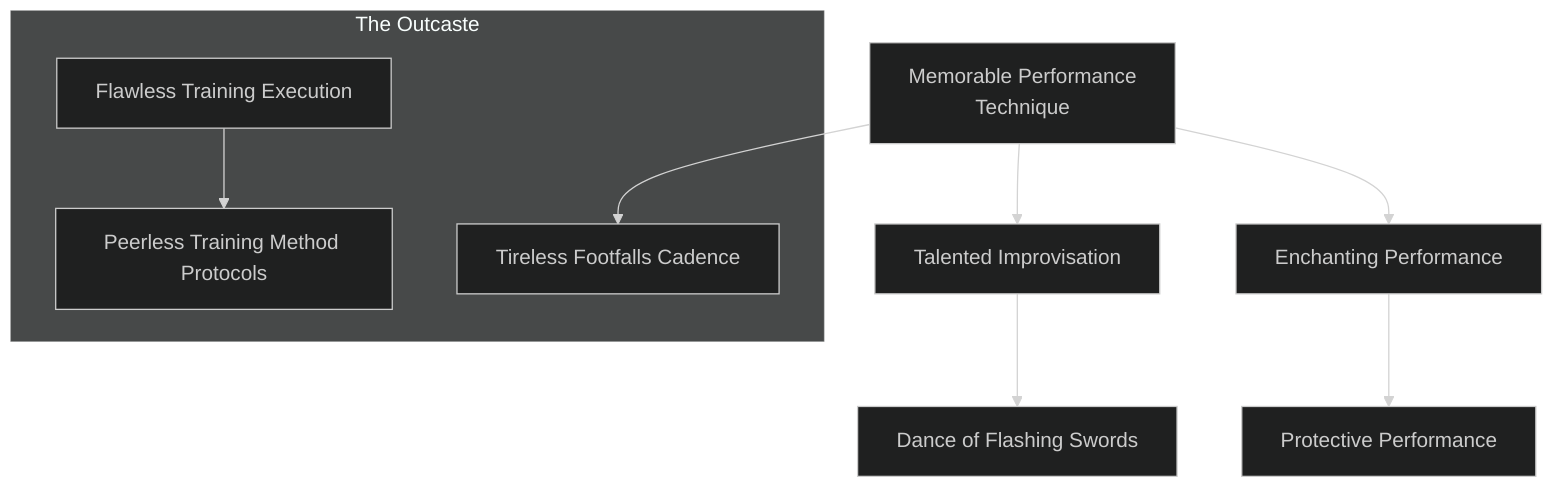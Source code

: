 ---
config:
  theme: dark
---
flowchart TD

    memorable_performance_technique[Memorable Performance<br>Technique]
    click memorable_performance_technique callback "
        Memorable Performance Technique<br>
        <br>
        Cost: 1 mote per two dice<br>
        Duration: Instant<br>
        Type: Supplemental<br>
        Minimum Performance: 2<br>
        Minimum Essence: 1<br>
        Prerequisite Charms: None<br>
        <br>
        The Exalt can call upon her own Essence to draw
        truly outstanding performances from within. Whether
        the performance is music, theater or another performing
        art, the character enhances her talent with this
        Charm. The character can add two dice to her Performance
        dice pool for every mote of Essence spent. She
        can no more than double her Performance Ability with
        this Charm, and if she wishes to add just a single die (for
        example, if she has an odd Performance score) she must
        spend a full mote to get it.
        "

    talented_improvisation[Talented Improvisation]
    memorable_performance_technique --> talented_improvisation
    click talented_improvisation callback "
        Talented Improvisation<br>
        <br>
        Cost: 2 motes<br>
        Duration: Instant<br>
        Type: Reflexive<br>
        Minimum Performance: 3<br>
        Minimum Essence: 2<br>
        Prerequisite Charms: Memorable Performance Technique<br>
        <br>
        The character with Talented Improvisation can catch
        herself in a misstep in any performance and work her way out
        of it. Whether turning a bad note into an unexpected chord
        or moving from a forgotten line into an unforgettable soliloquy,
        the character is never in serious danger when performing
        onstage. If the player spends the necessary Essence immediately
        upon making a Performance roll, she can reroll it at
        once. This must be done before the Storyteller describes the
        general success or failure of her attempt. She must take the
        second result, no matter what it is. If this Charm is part of a
        Combo, the other Charms in the Combo must be paid for a
        second time when Talented Improvisation is used, but if they
        require dice rolls, those rolls cannot be remade.
        "

    dance_of_flashing_swords[Dance of Flashing Swords]
    talented_improvisation --> dance_of_flashing_swords
    click dance_of_flashing_swords callback "
        Dance of Flashing Swords<br>
        <br>
        Cost: 2 motes, 1 Willpower, + 1 mote per extra enemy<br>
        Duration: One scene<br>
        Type: Reflexive<br>
        Minimum Performance: 4<br>
        Minimum Essence: 2<br>
        Prerequisite Charms: Talented Improvisation<br>
        <br>
        Occasionally, a Dragon-Blooded warrior has no choice
        but to engage in combat in a crowded area or finds himself in
        another situation in which he does not want to be seen
        fighting: Perhaps an ally's mind has been subverted by an evil
        sorcerer, and the Exalt must subdue the ally without letting
        Political enemies know of his circle's internal strife. Regardless
        of the reason, this Charm lets a combatant hide his actions
        and those of a foe within what appears to be stage combat.
        Simply spend the necessary Essence to activate this Charm,
        and most observers will not realize that the ongoing battle is
        not for show alone, no matter how implausible the circumstances
        seem. If the Exalted faces many enemies simultaneously,
        he can extend this cover to include them so long as they are
        extras: He spends one additional mote per extra. He cannot
        extend such cover over a group of characters that are not
        extras, nor can he extend his cover to protect any allies of his
        that show up. This Charm will not fool characters with
        Essence higher than the character using the Charm.
        "

    enchanting_performance[Enchanting Performance]
    memorable_performance_technique --> enchanting_performance
    click enchanting_performance callback "
        Enchanting Performance<br>
        <br>
        Cost: 8 motes, 1 Willpower<br>
        Duration: Instant<br>
        Type: Simple<br>
        Minimum Performance: 4<br>
        Minimum Essence: 2<br>
        Prerequisite Charms: Memorable Performance Technique<br>
        <br>
        At this level of mastery, the Dragon-Blood's performances
        become so awe-inspiring, so staggeringly beautiful,
        that she can insinuate minor suggestions into audience
        members who behold them. If the suggestions violate individual
        audience members' Natures, then those viewers will
        not obey them; more generally, the suggestions must be the
        sorts of things that won't bring the audience to any real harm.
        They might find themselves more willing to travel to a
        particular part of town at a particular time or to buy their goods
        from a particular merchant or to trust a particular leader more
        than they would otherwise. Only one sort of performance can
        violate the rule against bringing audience members to obvious
        harm, and that is a performance designed to incite a riot.
        Perhaps obviously, this is just as dangerous to the Exalt as it is
        to the audience members and should not be attempted lightly.
        The player must spend the necessary Essence and
        Willpower to enact this Charm, and she must also roll
        Charisma + Performance. With a basic success, the character
        can instill a simple suggestion into a small crowd; the
        group will remember where they got the idea. For each
        additional success, the crowd can be somewhat larger:
        Three successes implies a crowd of hundreds and five a
        crowd of thousands. Additionally, if the character sacrifices
        one success, the crowd will not remember where they
        received the suggestion that spurred their mass activity.
        "

    protective_performance[Protective Performance]
    enchanting_performance --> protective_performance
    click protective_performance callback "
        Protective Performance<br>
        <br>
        Cost: 8 motes<br>
        Duration: Until performance ends<br>
        Type: Simple<br>
        Minimum Performance: 5<br>
        Minimum Essence: 3<br>
        Prerequisite Charms: Enchanting Performance<br>
        <br>
        This performance lends a bit of defensive magic to an
        entire crowd of viewers. This magic can be used to protect
        the crowd from hostile or mind-affecting sorcery or from
        impersonal ranged attacks such as volleyed arrow fire. The
        Charm provides no protection against hand-to-hand attacks.
        To activate the Charm, the character must spend
        the necessary Essence. All those watching the performance
        in question receive the following benefits so long as
        the performance continues:<br>
        • Treat their Essences as being one higher than it is
        for the purposes of withstanding mind-affecting powers.<br>
        • Add two additional soak, both lethal and bashing,
        against ranged attacks.
        "

    subgraph The Outcaste
        tireless_footfalls_cadence[Tireless Footfalls Cadence]
        click tireless_footfalls_cadence callback "
            Tireless Footfalls Cadence<br>
            <br>
            Cost: 2 motes per fang<br>
            Duration: Instant<br>
            Type: Simple<br>
            Minimum Performance: 3<br>
            Minimum Essence: 2<br>
            Prerequisite Charms: Memorable Performance Technique<br>
            <br>
            The songs of the Dragon-Blooded can inspire even
            the most slovenly unit to incredible feats of endurance. As
            her unit sets out upon the road (the song must be started
            with the march), the Terrestrial raises her voice in song,
            singing tales of the unit's glory, the prodigious feats it has
            accomplished and the justified vengeance it is going to
            wreak upon the enemy when it arrives. As she sings, her
            soldiers find their loads lightened, their resolve stiffened
            and the journey less onerous.<br>
            So long as she continues singing, her unit gains a
            number of automatic successes equal to her Permanent
            Essence - 2 (minimum 1) on all fatigue checks, and its rate
            of travel is doubled. This feat can only be performed for
            infantry units, and a single Dragon-Blooded can only
            affect a number of fangs equal to her permanent Essence +
            2, but the Charm is synergistic (see p. 45). Motes spent on
            this Charm are committed — a Dragon-Blood can keep
            the Charm working for a number of hours equal to her
            permanent Essence + Stamina.
            "

        flawless_training_execution[Flawless Training Execution]
        click flawless_training_execution callback "
            Flawless Training Execution<br>
            <br>
            Cost: 5 motes, 1 Willpower, plus 1 mote and 1 committed mote per fang trained<br>
            Duration: Two months<br>
            Type: Simple<br>
            Minimum Performance: 2<br>
            Minimum Essence: 2<br>
            Prerequisite Charms: None<br>
            <br>
            This Charm allows the Dragon-Blooded to execute
            a training plan developed by Charms higher in this tree.
            With the Charm in effect, the Exalt can flawlessly lead
            drills, impart knowledge and teach classes without error.
            A single Dragon-Blooded can train a number of
            fangs equal to his Permanent Essence, but this Charm is
            synergistic (see p. 45) — groups of Terrestrials working
            in concert can train large units of troops quickly. Each
            use of this Charm requires a training program or protocol
            developed with the Peerless Training Method
            Protocols or other Charms — a Dragon-Blooded can
            memorize a number of training programs at one time
            equal to his permanent Essence. While this Charm is in
            use, 1 mote of Essence per fang trained is committed to
            its continued operation - these motes are released
            when the program is complete.
            "

        peerless_training_method_protocols[Peerless Training Method Protocols]
        click peerless_training_method_protocols callback "
            Peerless Training Method Protocols<br>
            <br>
            Cost: 7 motes, 1 Willpower<br>
            Duration: One month per dot of permanent Essence, or until training program is used<br>
            Type: Simple<br>
            Minimum Performance: 3<br>
            Minimum Essence: 2<br>
            Prerequisite Charms: Flawless Training Execution<br>
            <br>
            During the First Age, the Dragon-Blooded relied
            on the Celestial Exalted and their superior training
            methods to bring knowledge to the people and acted as
            facilitators, rather than designers, of training programs.
            When the Usurpation was being planned, the
            Terrestrial Exalted developed this family of Charms as
            a way to secretly train commandos and soldiers for
            their war, and the Dragon-Bloods have continued to
            refine the process ever since.<br>
            Like the Sense-Destroying Methods, this Charm is
            actually a family of Charms that work in an identical
            fashion — five examples of the Charms available are listed
            in the Protocols sidebar on this page, but others are known,
            and more can be developed as needed. Using one of these
            Charms, a skilled Dragon-Blood can develop a training
            program to improve those undergoing the program in
            specific areas — she can teach civilians how to be soldiers,
            teach disaster recovery techniques or impart the fundamentals
            of nearly any task.<br>
            To use these Charms, the Terrestrial develops a
            training program — this requires one week, minus one
            day for each dot of permanent Essence over 2 (so a
            Dragon-Blooded with Essence 4 can develop a training
            program in five days). At the end of this time, the
            Charm's user commits the plan to record on paper, and
            his player rolls the character's Intelligence + Performance,
            against a difficulty of 4. If the Charm is successful,
            the plan will raise one Ability listed to 3, two Abilities to
            2 and the remaining Abilities to 1 each, add one dot to
            an Attribute listed and raise one of the Virtues listed by
            one. Extra successes can be used to buy specialties for the
            Abilities raised - each extra success equals one specialty.
            No more than two specialties can be gained in this
            fashion. A failed roll indicates a training plan that simply
            will not work — the time and Essence spent is lost. A
            botched roll indicates a training plan that is subtly flawed
            in some fashion — it cannot work, but this will not
            become evident until it is implemented in the field by
            being used by someone with the Flawless Training Ex-
            ecution Charm. This will typically be noticeable within
            the first week of training, but particularly bad botches
            may take weeks to become evident.<br>
            The Abilities gained by this Charm are not additive
            - if a character has more dots in that Ability than the
            training program would provide, she gains no benefit
            (though she may still gain any attached specialties, if she
            has less than three). These Charms cannot raise Attributes
            above 3, Virtues above 2 or Willpower above 8 (these stats
            can be raised later through experience). A given character
            can only benefit from a single Charm in this tree once but
            can be the recipient of multiple different Charms (so a
            character could receive the Combat Drill Protocol and
            then the Officer Readiness Training Protocol). This Charm
            has no effect whatsoever on individuals with an Essence
            higher than 1.<br>
            Each training program is unique and can only be
            used once — if a developer wants to hand a training
            program to two subordinates, he must use this Charm
            twice and develop two different programs. A Dragon-
            Blooded can develop as many training programs as he
            likes, but each requires 2 committed motes of Essence to
            remain viable - these motes are returned when some-
            one with the Flawless Training Execution Charm uses
            the training program.
            "
    end
    memorable_performance_technique --> tireless_footfalls_cadence
    flawless_training_execution --> peerless_training_method_protocols